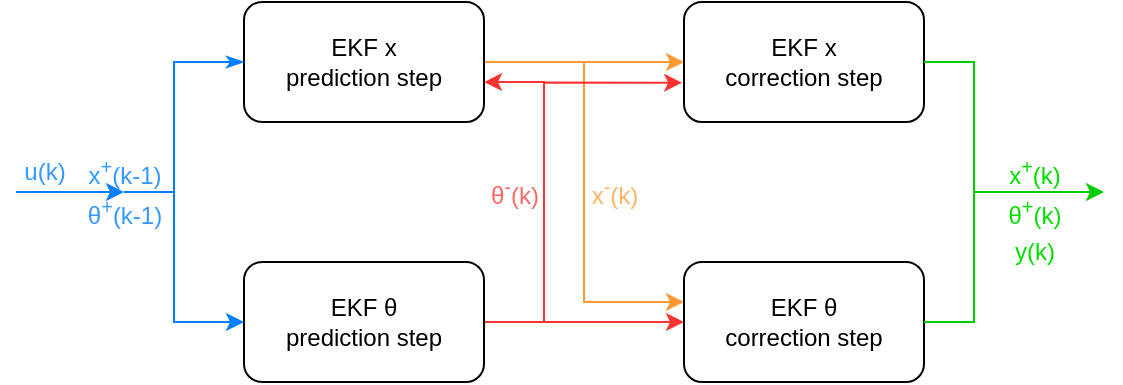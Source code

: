 <mxfile version="26.2.14">
  <diagram id="C5RBs43oDa-KdzZeNtuy" name="Page-1">
    <mxGraphModel dx="667" dy="463" grid="1" gridSize="10" guides="1" tooltips="1" connect="1" arrows="1" fold="1" page="1" pageScale="1" pageWidth="827" pageHeight="1169" math="0" shadow="0">
      <root>
        <mxCell id="WIyWlLk6GJQsqaUBKTNV-0" />
        <mxCell id="WIyWlLk6GJQsqaUBKTNV-1" parent="WIyWlLk6GJQsqaUBKTNV-0" />
        <mxCell id="Gem_tT-EbzgTew3gCTa0-18" style="edgeStyle=orthogonalEdgeStyle;rounded=0;orthogonalLoop=1;jettySize=auto;html=1;entryX=0;entryY=0.333;entryDx=0;entryDy=0;entryPerimeter=0;strokeColor=light-dark(#FF9933,#FF9933);" edge="1" parent="WIyWlLk6GJQsqaUBKTNV-1" source="Gem_tT-EbzgTew3gCTa0-0" target="Gem_tT-EbzgTew3gCTa0-3">
          <mxGeometry relative="1" as="geometry">
            <mxPoint x="500" y="220" as="targetPoint" />
            <Array as="points">
              <mxPoint x="440" y="100" />
              <mxPoint x="440" y="220" />
            </Array>
          </mxGeometry>
        </mxCell>
        <mxCell id="Gem_tT-EbzgTew3gCTa0-21" style="edgeStyle=orthogonalEdgeStyle;rounded=0;orthogonalLoop=1;jettySize=auto;html=1;entryX=0;entryY=0.5;entryDx=0;entryDy=0;strokeColor=light-dark(#FF9933,#FF9933);" edge="1" parent="WIyWlLk6GJQsqaUBKTNV-1" source="Gem_tT-EbzgTew3gCTa0-0" target="Gem_tT-EbzgTew3gCTa0-2">
          <mxGeometry relative="1" as="geometry" />
        </mxCell>
        <mxCell id="Gem_tT-EbzgTew3gCTa0-0" value="EKF x &lt;br&gt;prediction step" style="rounded=1;whiteSpace=wrap;html=1;" vertex="1" parent="WIyWlLk6GJQsqaUBKTNV-1">
          <mxGeometry x="270" y="70" width="120" height="60" as="geometry" />
        </mxCell>
        <mxCell id="Gem_tT-EbzgTew3gCTa0-20" style="edgeStyle=orthogonalEdgeStyle;rounded=0;orthogonalLoop=1;jettySize=auto;html=1;entryX=0;entryY=0.5;entryDx=0;entryDy=0;strokeColor=light-dark(#FF3333,#FFFF33);fontColor=light-dark(#000000,#FF33FF);labelBackgroundColor=none;" edge="1" parent="WIyWlLk6GJQsqaUBKTNV-1" source="Gem_tT-EbzgTew3gCTa0-1" target="Gem_tT-EbzgTew3gCTa0-3">
          <mxGeometry relative="1" as="geometry">
            <Array as="points">
              <mxPoint x="410" y="230" />
              <mxPoint x="410" y="230" />
            </Array>
          </mxGeometry>
        </mxCell>
        <mxCell id="Gem_tT-EbzgTew3gCTa0-1" value="EKF θ &lt;br&gt;prediction step" style="rounded=1;whiteSpace=wrap;html=1;" vertex="1" parent="WIyWlLk6GJQsqaUBKTNV-1">
          <mxGeometry x="270" y="200" width="120" height="60" as="geometry" />
        </mxCell>
        <mxCell id="Gem_tT-EbzgTew3gCTa0-2" value="EKF x &lt;br&gt;correction step" style="rounded=1;whiteSpace=wrap;html=1;" vertex="1" parent="WIyWlLk6GJQsqaUBKTNV-1">
          <mxGeometry x="490" y="70" width="120" height="60" as="geometry" />
        </mxCell>
        <mxCell id="Gem_tT-EbzgTew3gCTa0-3" value="EKF θ &lt;br&gt;correction step" style="rounded=1;whiteSpace=wrap;html=1;" vertex="1" parent="WIyWlLk6GJQsqaUBKTNV-1">
          <mxGeometry x="490" y="200" width="120" height="60" as="geometry" />
        </mxCell>
        <mxCell id="Gem_tT-EbzgTew3gCTa0-37" style="edgeStyle=orthogonalEdgeStyle;rounded=0;orthogonalLoop=1;jettySize=auto;html=1;entryX=-0.008;entryY=0.672;entryDx=0;entryDy=0;entryPerimeter=0;strokeColor=light-dark(#FF3333,#FFFF33);fontColor=none;labelBackgroundColor=none;noLabel=1;" edge="1" parent="WIyWlLk6GJQsqaUBKTNV-1" target="Gem_tT-EbzgTew3gCTa0-2">
          <mxGeometry relative="1" as="geometry">
            <mxPoint x="415" y="110" as="targetPoint" />
            <mxPoint x="420" y="230" as="sourcePoint" />
            <Array as="points">
              <mxPoint x="420" y="110" />
            </Array>
          </mxGeometry>
        </mxCell>
        <mxCell id="Gem_tT-EbzgTew3gCTa0-12" style="edgeStyle=orthogonalEdgeStyle;rounded=0;orthogonalLoop=1;jettySize=auto;html=1;endArrow=none;startFill=1;startArrow=classic;strokeColor=light-dark(#007FFF,#007FFF);" edge="1" parent="WIyWlLk6GJQsqaUBKTNV-1" source="Gem_tT-EbzgTew3gCTa0-10">
          <mxGeometry relative="1" as="geometry">
            <mxPoint x="156" y="165" as="targetPoint" />
          </mxGeometry>
        </mxCell>
        <mxCell id="Gem_tT-EbzgTew3gCTa0-10" value="" style="strokeWidth=1;html=1;shape=mxgraph.flowchart.annotation_2;align=left;labelPosition=right;pointerEvents=1;strokeColor=light-dark(#007FFF,#007FFF);" vertex="1" parent="WIyWlLk6GJQsqaUBKTNV-1">
          <mxGeometry x="210" y="100" width="50" height="130" as="geometry" />
        </mxCell>
        <mxCell id="Gem_tT-EbzgTew3gCTa0-13" value="u(k)" style="text;html=1;align=center;verticalAlign=middle;resizable=0;points=[];autosize=1;strokeColor=none;fillColor=none;fontColor=light-dark(#3399FF,#66B2FF);" vertex="1" parent="WIyWlLk6GJQsqaUBKTNV-1">
          <mxGeometry x="150" y="140" width="40" height="30" as="geometry" />
        </mxCell>
        <mxCell id="Gem_tT-EbzgTew3gCTa0-15" style="edgeStyle=orthogonalEdgeStyle;rounded=0;orthogonalLoop=1;jettySize=auto;html=1;entryX=1;entryY=0;entryDx=0;entryDy=0;entryPerimeter=0;startArrow=classicThin;startFill=1;endArrow=none;strokeColor=light-dark(#007FFF,#007FFF);" edge="1" parent="WIyWlLk6GJQsqaUBKTNV-1" source="Gem_tT-EbzgTew3gCTa0-0" target="Gem_tT-EbzgTew3gCTa0-10">
          <mxGeometry relative="1" as="geometry">
            <Array as="points">
              <mxPoint x="260" y="100" />
              <mxPoint x="260" y="100" />
            </Array>
          </mxGeometry>
        </mxCell>
        <mxCell id="Gem_tT-EbzgTew3gCTa0-16" style="edgeStyle=orthogonalEdgeStyle;rounded=0;orthogonalLoop=1;jettySize=auto;html=1;entryX=1;entryY=1;entryDx=0;entryDy=0;entryPerimeter=0;endArrow=none;startFill=1;startArrow=classic;strokeColor=light-dark(#007FFF,#007FFF);" edge="1" parent="WIyWlLk6GJQsqaUBKTNV-1" source="Gem_tT-EbzgTew3gCTa0-1" target="Gem_tT-EbzgTew3gCTa0-10">
          <mxGeometry relative="1" as="geometry">
            <Array as="points">
              <mxPoint x="260" y="230" />
              <mxPoint x="260" y="230" />
            </Array>
          </mxGeometry>
        </mxCell>
        <mxCell id="Gem_tT-EbzgTew3gCTa0-25" style="edgeStyle=orthogonalEdgeStyle;rounded=0;orthogonalLoop=1;jettySize=auto;html=1;strokeColor=light-dark(#00CC00,#00CC00);" edge="1" parent="WIyWlLk6GJQsqaUBKTNV-1" source="Gem_tT-EbzgTew3gCTa0-24">
          <mxGeometry relative="1" as="geometry">
            <mxPoint x="700" y="165" as="targetPoint" />
          </mxGeometry>
        </mxCell>
        <mxCell id="Gem_tT-EbzgTew3gCTa0-24" value="" style="strokeWidth=1;html=1;shape=mxgraph.flowchart.annotation_2;align=left;labelPosition=right;pointerEvents=1;rotation=180;strokeColor=light-dark(#00CC00,#00CC00);" vertex="1" parent="WIyWlLk6GJQsqaUBKTNV-1">
          <mxGeometry x="610" y="100" width="50" height="130" as="geometry" />
        </mxCell>
        <mxCell id="Gem_tT-EbzgTew3gCTa0-29" value="x&lt;sup&gt;-&lt;/sup&gt;(k)" style="text;html=1;align=center;verticalAlign=middle;resizable=0;points=[];autosize=1;strokeColor=none;fillColor=none;fontColor=light-dark(#FFB366,#FFB366);" vertex="1" parent="WIyWlLk6GJQsqaUBKTNV-1">
          <mxGeometry x="430" y="150" width="50" height="30" as="geometry" />
        </mxCell>
        <mxCell id="Gem_tT-EbzgTew3gCTa0-30" value="x&lt;sup&gt;+&lt;/sup&gt;(k)" style="text;html=1;align=center;verticalAlign=middle;resizable=0;points=[];autosize=1;strokeColor=none;fillColor=none;fontColor=light-dark(#00DE00,#66FF66);" vertex="1" parent="WIyWlLk6GJQsqaUBKTNV-1">
          <mxGeometry x="640" y="140" width="50" height="30" as="geometry" />
        </mxCell>
        <mxCell id="Gem_tT-EbzgTew3gCTa0-31" value="θ&lt;sup&gt;+&lt;/sup&gt;(k)" style="text;html=1;align=center;verticalAlign=middle;resizable=0;points=[];autosize=1;strokeColor=none;fillColor=none;fontColor=light-dark(#00DE00,#66FF66);" vertex="1" parent="WIyWlLk6GJQsqaUBKTNV-1">
          <mxGeometry x="640" y="160" width="50" height="30" as="geometry" />
        </mxCell>
        <mxCell id="Gem_tT-EbzgTew3gCTa0-34" value="θ&lt;sup&gt;+&lt;/sup&gt;(k-1)" style="text;html=1;align=center;verticalAlign=middle;resizable=0;points=[];autosize=1;strokeColor=none;fillColor=none;fontColor=light-dark(#3399FF,#66B2FF);" vertex="1" parent="WIyWlLk6GJQsqaUBKTNV-1">
          <mxGeometry x="180" y="160" width="60" height="30" as="geometry" />
        </mxCell>
        <mxCell id="Gem_tT-EbzgTew3gCTa0-35" value="x&lt;sup&gt;+&lt;/sup&gt;(k-1)" style="text;html=1;align=center;verticalAlign=middle;resizable=0;points=[];autosize=1;strokeColor=none;fillColor=none;fontColor=light-dark(#3399FF,#66B2FF);" vertex="1" parent="WIyWlLk6GJQsqaUBKTNV-1">
          <mxGeometry x="180" y="140" width="60" height="30" as="geometry" />
        </mxCell>
        <mxCell id="Gem_tT-EbzgTew3gCTa0-36" value="&lt;div&gt;y(k)&lt;/div&gt;" style="text;html=1;align=center;verticalAlign=middle;resizable=0;points=[];autosize=1;strokeColor=none;fillColor=none;fontColor=light-dark(#00DE00,#66FF66);" vertex="1" parent="WIyWlLk6GJQsqaUBKTNV-1">
          <mxGeometry x="645" y="180" width="40" height="30" as="geometry" />
        </mxCell>
        <mxCell id="Gem_tT-EbzgTew3gCTa0-38" value="θ&lt;sup&gt;-&lt;/sup&gt;(k)" style="text;html=1;align=center;verticalAlign=middle;resizable=0;points=[];autosize=1;strokeColor=none;fillColor=none;fontColor=light-dark(#FF6666,#FFFF99);" vertex="1" parent="WIyWlLk6GJQsqaUBKTNV-1">
          <mxGeometry x="380" y="150" width="50" height="30" as="geometry" />
        </mxCell>
        <mxCell id="Gem_tT-EbzgTew3gCTa0-40" style="edgeStyle=orthogonalEdgeStyle;rounded=0;orthogonalLoop=1;jettySize=auto;html=1;entryX=1;entryY=0.667;entryDx=0;entryDy=0;entryPerimeter=0;strokeColor=light-dark(#FF3333,#FFFF33);fontColor=none;labelBackgroundColor=none;noLabel=1;" edge="1" parent="WIyWlLk6GJQsqaUBKTNV-1" target="Gem_tT-EbzgTew3gCTa0-0">
          <mxGeometry relative="1" as="geometry">
            <mxPoint x="482" y="110" as="targetPoint" />
            <mxPoint x="413" y="230" as="sourcePoint" />
            <Array as="points">
              <mxPoint x="420" y="230" />
              <mxPoint x="420" y="110" />
            </Array>
          </mxGeometry>
        </mxCell>
      </root>
    </mxGraphModel>
  </diagram>
</mxfile>
